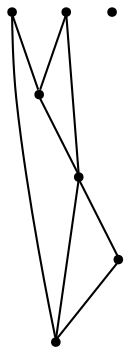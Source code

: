 graph {
  node [shape=point,comment="{\"directed\":false,\"doi\":\"10.1007/978-3-642-25878-7_27\",\"figure\":\"2 (1)\"}"]

  v0 [pos="1095.5293051563663,764.7092559872859"]
  v1 [pos="1192.984724114196,829.5946072542444"]
  v2 [pos="1063.7529543807404,790.3381799697789"]
  v3 [pos="965.421848238143,764.7092559872859"]
  v4 [pos="858.2083266629581,797.2143754317406"]
  v5 [pos="1134.4363629333,810.2164232095225"]
  v6 [pos="867.966429280313,764.7092559872859"]

  v0 -- v1 [id="-1",pos="1095.5293051563663,764.7092559872859 1122.2096076590756,774.0107131097419 1189.8529748033184,798.1353898494281 1192.984724114196,829.5946072542444"]
  v2 -- v0 [id="-4",pos="1063.7529543807404,790.3381799697789 1080.596077078995,788.3880508506379 1094.2657563791881,783.341420897217 1095.5293051563663,764.7092559872859"]
  v2 -- v3 [id="-5",pos="1063.7529543807404,790.3381799697789 1050.0125653447478,795.6808775239147 1027.5898320453805,795.3600104463359 1014.0036363657669,787.2045435086053 1013.4240233323379,786.6294499989694 1013.4240233323379,786.6294499989694 1013.4240233323379,786.6294499989694 1012.848546301453,785.9084846946516 1012.848546301453,785.9084846946516 1012.848546301453,785.9084846946516 1000.796934827263,777.9613969509808 981.0556037925453,770.6643734431578 965.421848238143,764.7092559872859"]
  v4 -- v3 [id="-10",pos="858.2083266629581,797.2143754317406 869.3175499575082,793.5596956028143 965.3718185150632,776.6361510604103 965.421848238143,764.7092559872859"]
  v4 -- v1 [id="-11",pos="858.2083266629581,797.2143754317406 961.151696042446,863.7583665820848 1077.0807294398676,890.3667427239013 1192.984724114196,829.5946072542444"]
  v3 -- v0 [id="-15",pos="965.421848238143,764.7092559872859 1095.5293051563663,764.7092559872859 1095.5293051563663,764.7092559872859 1095.5293051563663,764.7092559872859"]
  v5 -- v1 [id="-18",pos="1134.4363629333,810.2164232095225 1192.984724114196,829.5946072542444 1192.984724114196,829.5946072542444 1192.984724114196,829.5946072542444"]
  v0 -- v5 [id="-23",pos="1095.5293051563663,764.7092559872859 1134.4363629333,810.2164232095225 1134.4363629333,810.2164232095225 1134.4363629333,810.2164232095225"]
}